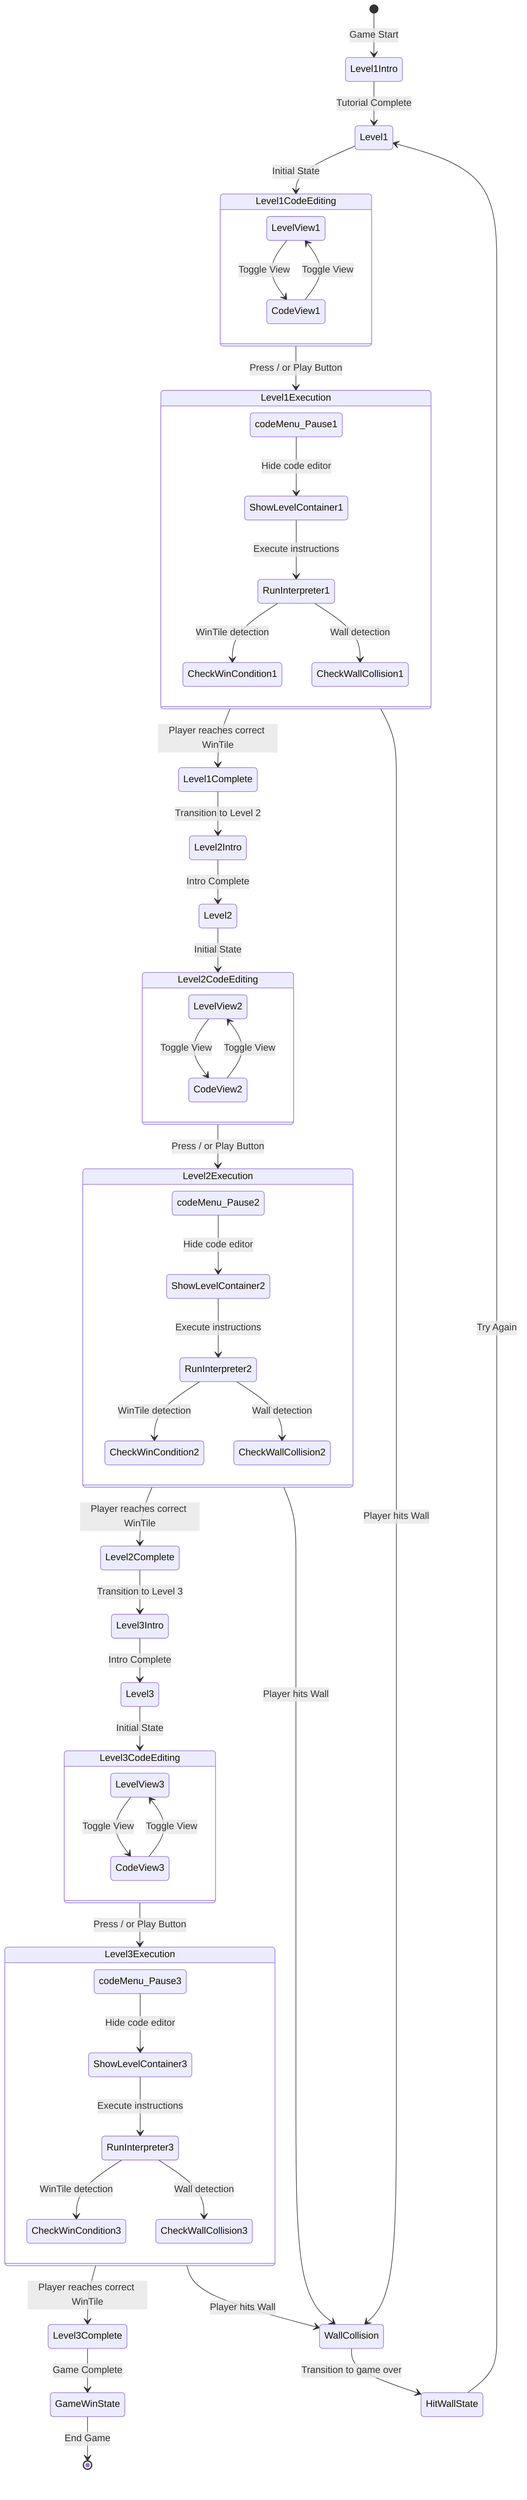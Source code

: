 stateDiagram-v2
    [*] --> Level1Intro: Game Start
    
    Level1Intro --> Level1: Tutorial Complete
    Level1 --> Level1CodeEditing: Initial State
    
    Level1CodeEditing --> Level1Execution: Press / or Play Button
    Level1Execution --> Level1Complete: Player reaches correct WinTile
    Level1Execution --> WallCollision: Player hits Wall
    
    WallCollision --> HitWallState: Transition to game over
    HitWallState --> Level1: Try Again
    
    Level1Complete --> Level2Intro: Transition to Level 2
    Level2Intro --> Level2: Intro Complete
    Level2 --> Level2CodeEditing: Initial State
    
    Level2CodeEditing --> Level2Execution: Press / or Play Button
    Level2Execution --> Level2Complete: Player reaches correct WinTile
    Level2Execution --> WallCollision: Player hits Wall
    
    Level2Complete --> Level3Intro: Transition to Level 3
    Level3Intro --> Level3: Intro Complete
    Level3 --> Level3CodeEditing: Initial State
    
    Level3CodeEditing --> Level3Execution: Press / or Play Button
    Level3Execution --> Level3Complete: Player reaches correct WinTile
    Level3Execution --> WallCollision: Player hits Wall
    
    Level3Complete --> GameWinState: Game Complete
    GameWinState --> [*]: End Game
    
    state Level1CodeEditing {
        LevelView1 --> CodeView1: Toggle View
        CodeView1 --> LevelView1: Toggle View
    }
    
    state Level2CodeEditing {
        LevelView2 --> CodeView2: Toggle View
        CodeView2 --> LevelView2: Toggle View
    }
    
    state Level3CodeEditing {
        LevelView3 --> CodeView3: Toggle View
        CodeView3 --> LevelView3: Toggle View
    }
    
    state Level1Execution {
        codeMenu_Pause1 --> ShowLevelContainer1: Hide code editor
        ShowLevelContainer1 --> RunInterpreter1: Execute instructions
        RunInterpreter1 --> CheckWinCondition1: WinTile detection
        RunInterpreter1 --> CheckWallCollision1: Wall detection
    }
    
    state Level2Execution {
        codeMenu_Pause2 --> ShowLevelContainer2: Hide code editor
        ShowLevelContainer2 --> RunInterpreter2: Execute instructions
        RunInterpreter2 --> CheckWinCondition2: WinTile detection
        RunInterpreter2 --> CheckWallCollision2: Wall detection
    }
    
    state Level3Execution {
        codeMenu_Pause3 --> ShowLevelContainer3: Hide code editor
        ShowLevelContainer3 --> RunInterpreter3: Execute instructions
        RunInterpreter3 --> CheckWinCondition3: WinTile detection
        RunInterpreter3 --> CheckWallCollision3: Wall detection
    }